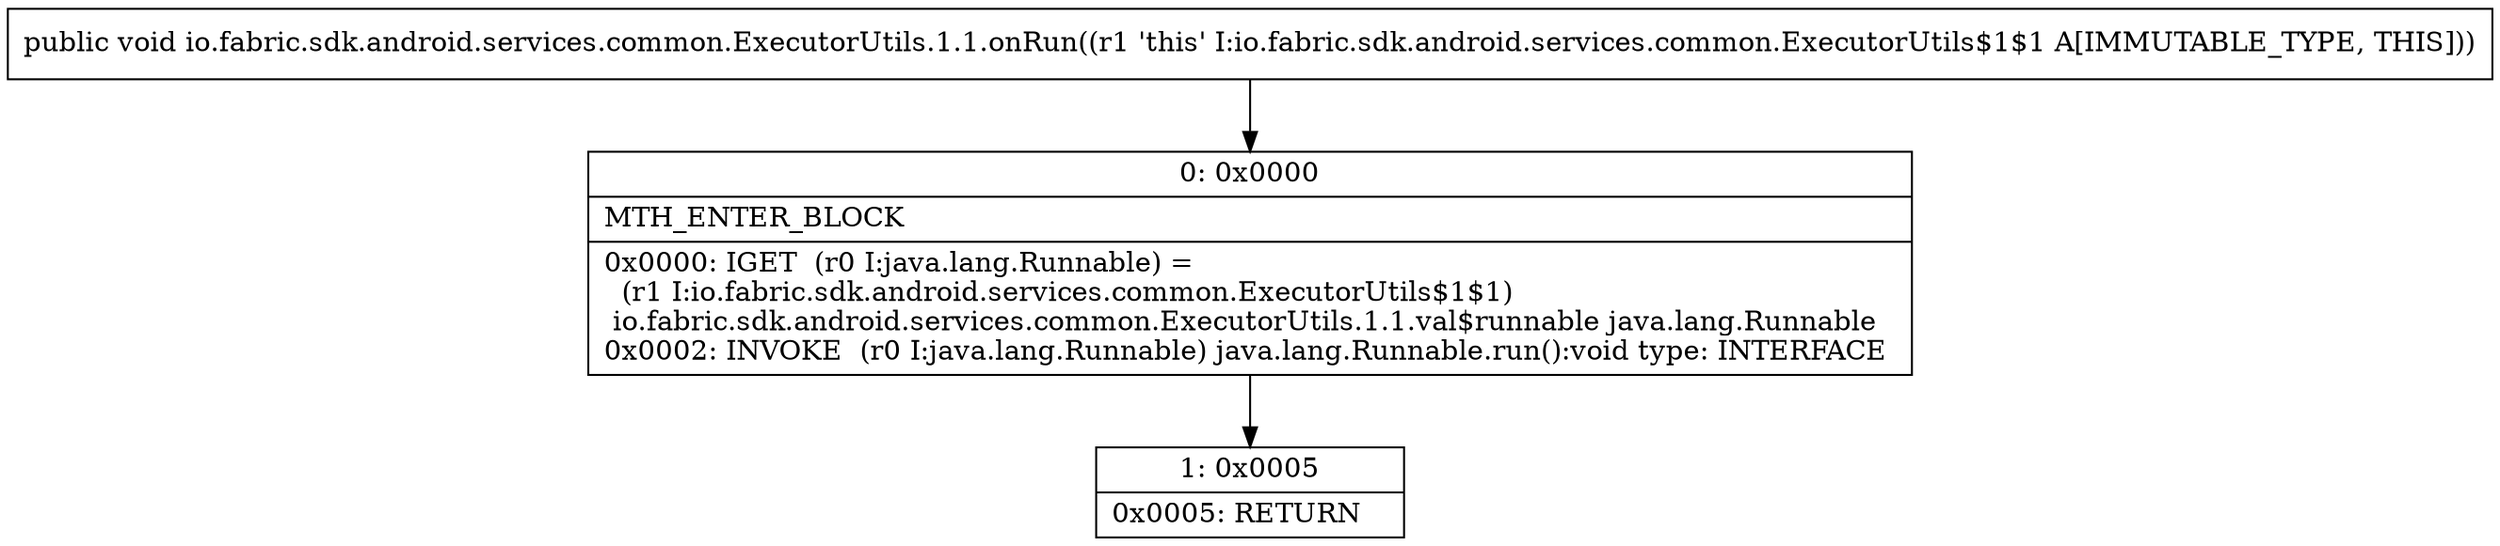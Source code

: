 digraph "CFG forio.fabric.sdk.android.services.common.ExecutorUtils.1.1.onRun()V" {
Node_0 [shape=record,label="{0\:\ 0x0000|MTH_ENTER_BLOCK\l|0x0000: IGET  (r0 I:java.lang.Runnable) = \l  (r1 I:io.fabric.sdk.android.services.common.ExecutorUtils$1$1)\l io.fabric.sdk.android.services.common.ExecutorUtils.1.1.val$runnable java.lang.Runnable \l0x0002: INVOKE  (r0 I:java.lang.Runnable) java.lang.Runnable.run():void type: INTERFACE \l}"];
Node_1 [shape=record,label="{1\:\ 0x0005|0x0005: RETURN   \l}"];
MethodNode[shape=record,label="{public void io.fabric.sdk.android.services.common.ExecutorUtils.1.1.onRun((r1 'this' I:io.fabric.sdk.android.services.common.ExecutorUtils$1$1 A[IMMUTABLE_TYPE, THIS])) }"];
MethodNode -> Node_0;
Node_0 -> Node_1;
}

